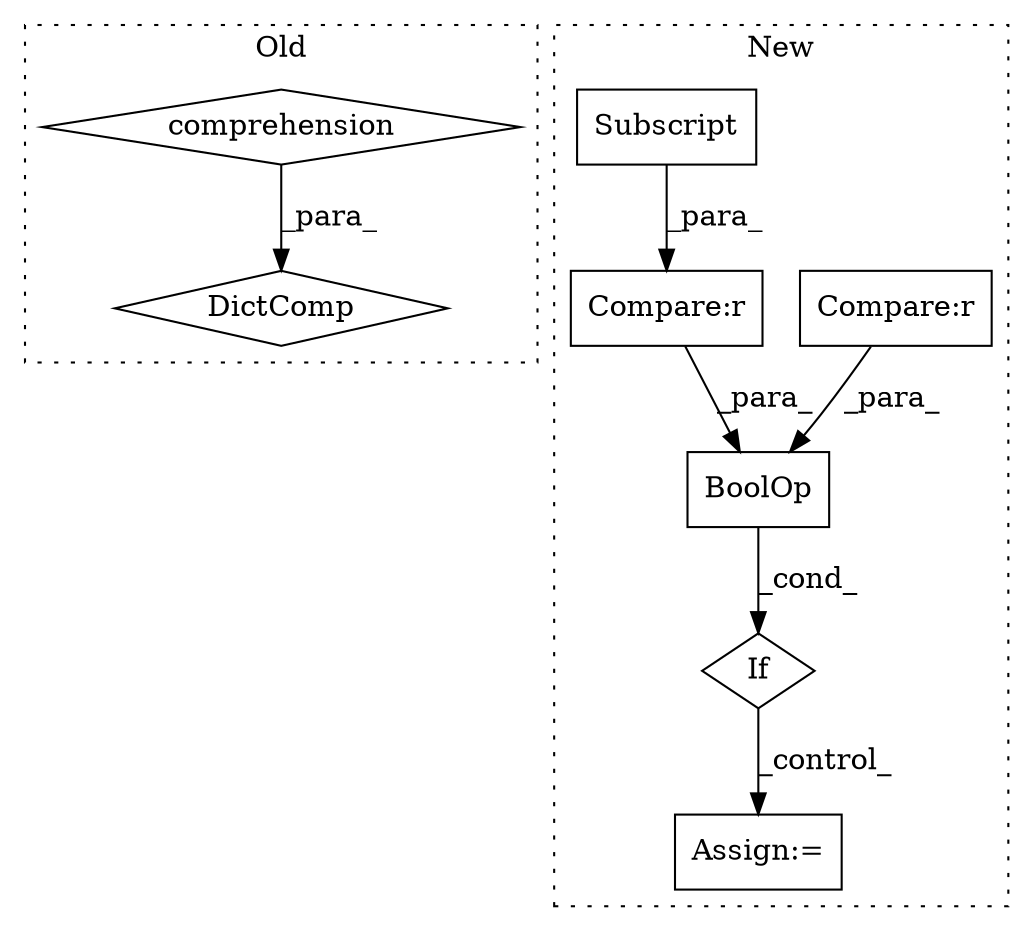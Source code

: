 digraph G {
subgraph cluster0 {
1 [label="DictComp" a="84" s="2208" l="31" shape="diamond"];
3 [label="comprehension" a="45" s="2217" l="3" shape="diamond"];
label = "Old";
style="dotted";
}
subgraph cluster1 {
2 [label="BoolOp" a="72" s="2748" l="65" shape="box"];
4 [label="If" a="96" s="2745" l="3" shape="diamond"];
5 [label="Compare:r" a="40" s="2748" l="15" shape="box"];
6 [label="Compare:r" a="40" s="2767" l="46" shape="box"];
7 [label="Subscript" a="63" s="2767,0" l="40,0" shape="box"];
8 [label="Assign:=" a="68" s="2883" l="4" shape="box"];
label = "New";
style="dotted";
}
2 -> 4 [label="_cond_"];
3 -> 1 [label="_para_"];
4 -> 8 [label="_control_"];
5 -> 2 [label="_para_"];
6 -> 2 [label="_para_"];
7 -> 6 [label="_para_"];
}